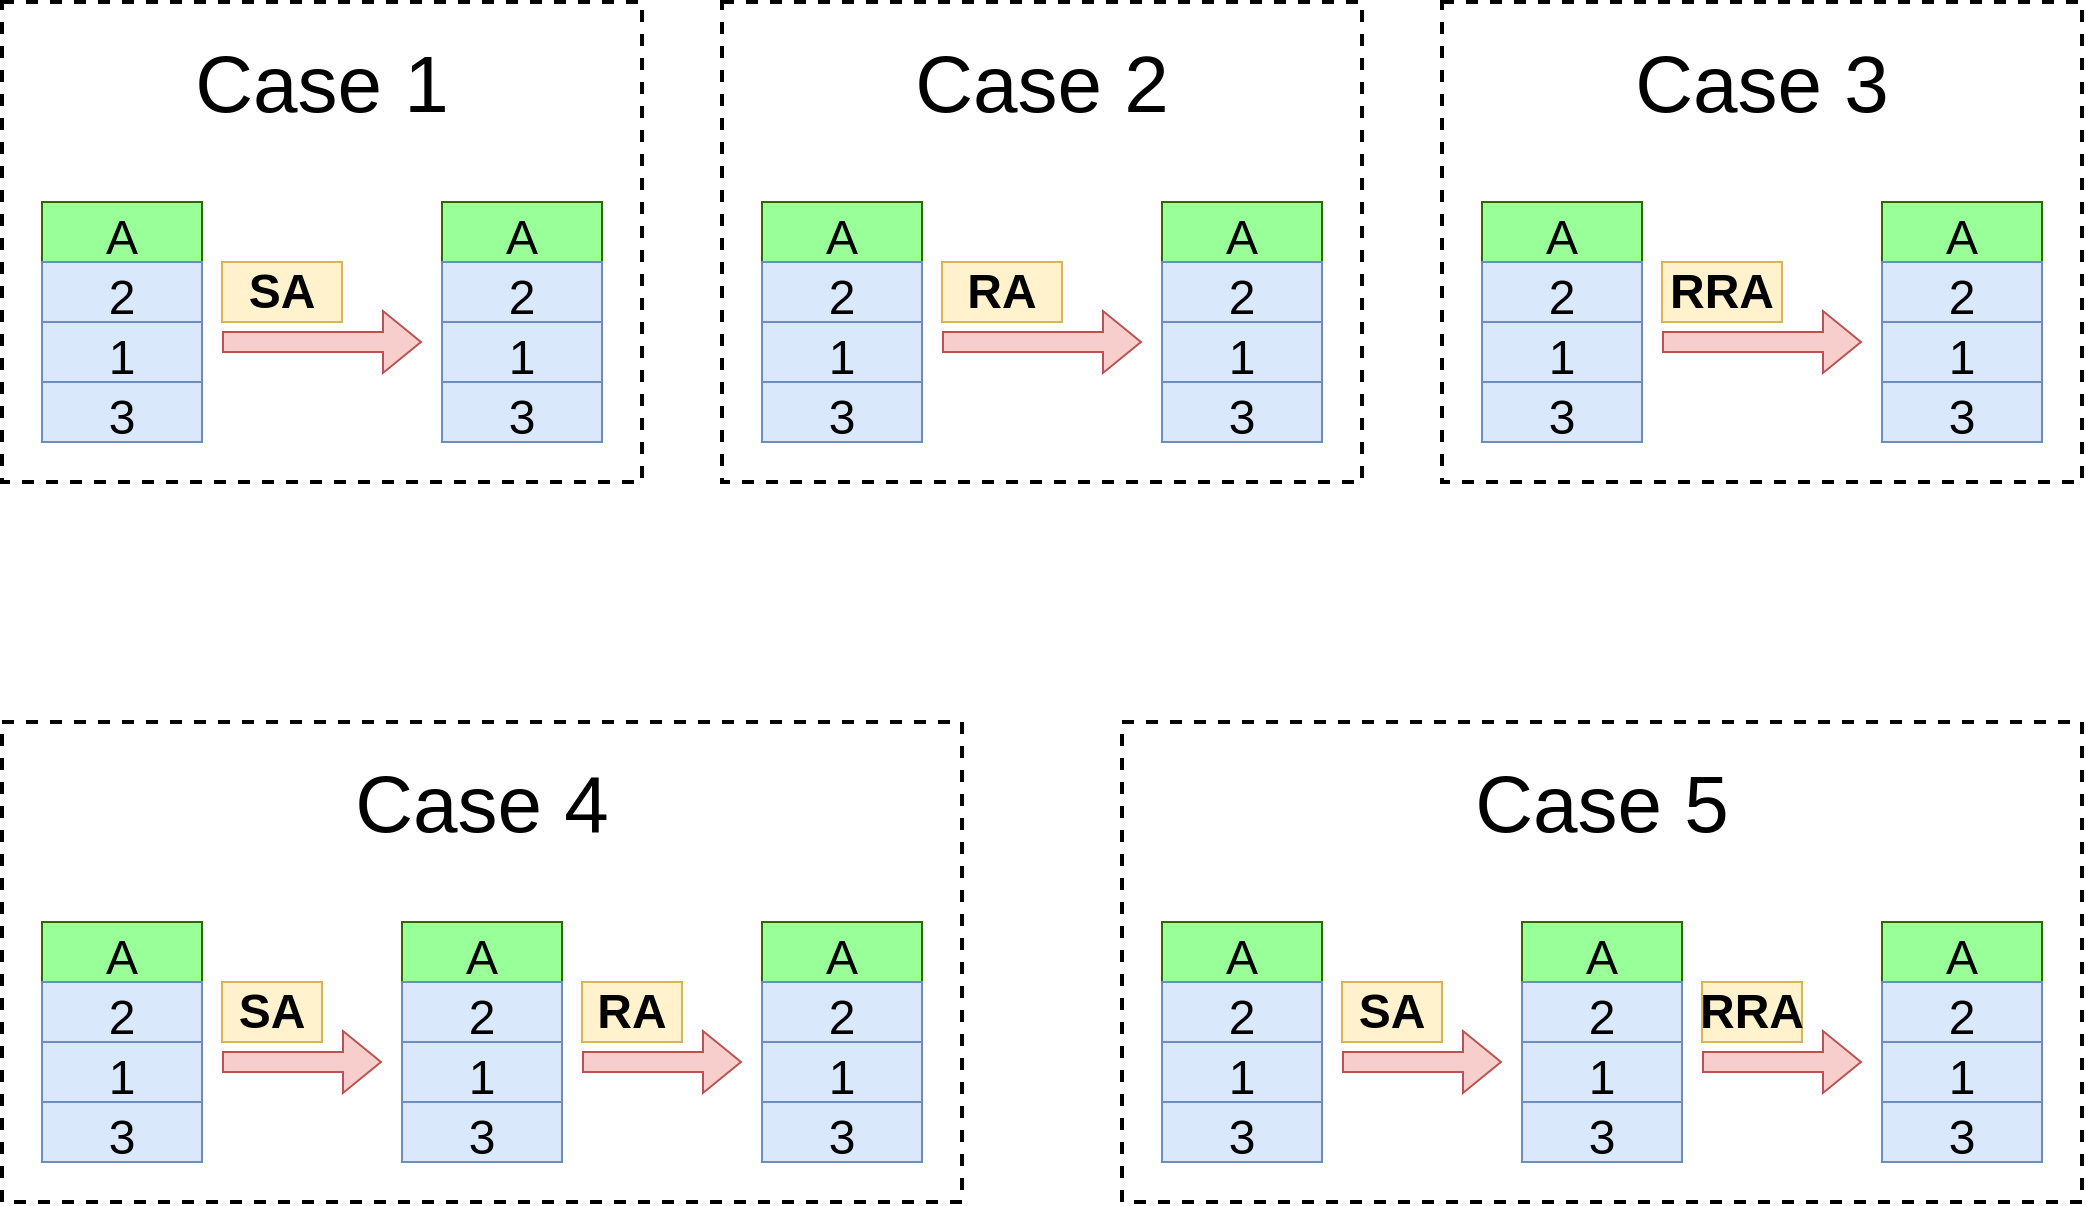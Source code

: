 <mxfile version="15.4.3"><diagram id="PlrJjWOTIApdacn_jhs-" name="Page-1"><mxGraphModel dx="2031" dy="1106" grid="1" gridSize="10" guides="1" tooltips="1" connect="1" arrows="1" fold="1" page="1" pageScale="1" pageWidth="1169" pageHeight="827" math="0" shadow="0"><root><mxCell id="0"/><mxCell id="1" parent="0"/><mxCell id="RzvZvQCnubKbGtkSPOW3-1" value="&lt;font style=&quot;font-size: 40px&quot;&gt;Case 1&lt;/font&gt;" style="text;html=1;strokeColor=none;fillColor=none;align=center;verticalAlign=middle;whiteSpace=wrap;rounded=0;fontStyle=0" vertex="1" parent="1"><mxGeometry x="100" y="120" width="240" height="40" as="geometry"/></mxCell><mxCell id="RzvZvQCnubKbGtkSPOW3-2" value="&lt;font style=&quot;font-size: 40px;&quot;&gt;Case 5&lt;/font&gt;" style="text;html=1;strokeColor=none;fillColor=none;align=center;verticalAlign=middle;whiteSpace=wrap;rounded=0;fontSize=40;" vertex="1" parent="1"><mxGeometry x="740" y="480" width="240" height="40" as="geometry"/></mxCell><mxCell id="RzvZvQCnubKbGtkSPOW3-3" value="&lt;font style=&quot;font-size: 40px&quot;&gt;Case 3&lt;/font&gt;" style="text;html=1;strokeColor=none;fillColor=none;align=center;verticalAlign=middle;whiteSpace=wrap;rounded=0;" vertex="1" parent="1"><mxGeometry x="820" y="120" width="240" height="40" as="geometry"/></mxCell><mxCell id="RzvZvQCnubKbGtkSPOW3-4" value="&lt;font style=&quot;font-size: 40px;&quot;&gt;Case 4&lt;/font&gt;" style="text;html=1;strokeColor=none;fillColor=none;align=center;verticalAlign=middle;whiteSpace=wrap;rounded=0;fontSize=40;" vertex="1" parent="1"><mxGeometry x="180" y="480" width="240" height="40" as="geometry"/></mxCell><mxCell id="RzvZvQCnubKbGtkSPOW3-6" value="A" style="swimlane;fontStyle=0;childLayout=stackLayout;horizontal=1;startSize=30;horizontalStack=0;resizeParent=1;resizeParentMax=0;resizeLast=0;collapsible=1;marginBottom=0;fontSize=24;fillColor=#99FF99;strokeColor=#336600;" vertex="1" parent="1"><mxGeometry x="80" y="200" width="80" height="120" as="geometry"/></mxCell><mxCell id="RzvZvQCnubKbGtkSPOW3-7" value="2" style="text;strokeColor=#6c8ebf;fillColor=#dae8fc;align=center;verticalAlign=middle;spacingLeft=4;spacingRight=4;overflow=hidden;points=[[0,0.5],[1,0.5]];portConstraint=eastwest;rotatable=0;fontSize=24;" vertex="1" parent="RzvZvQCnubKbGtkSPOW3-6"><mxGeometry y="30" width="80" height="30" as="geometry"/></mxCell><mxCell id="RzvZvQCnubKbGtkSPOW3-8" value="1" style="text;strokeColor=#6c8ebf;fillColor=#dae8fc;align=center;verticalAlign=middle;spacingLeft=4;spacingRight=4;overflow=hidden;points=[[0,0.5],[1,0.5]];portConstraint=eastwest;rotatable=0;fontSize=24;" vertex="1" parent="RzvZvQCnubKbGtkSPOW3-6"><mxGeometry y="60" width="80" height="30" as="geometry"/></mxCell><mxCell id="RzvZvQCnubKbGtkSPOW3-9" value="3" style="text;strokeColor=#6c8ebf;fillColor=#dae8fc;align=center;verticalAlign=middle;spacingLeft=4;spacingRight=4;overflow=hidden;points=[[0,0.5],[1,0.5]];portConstraint=eastwest;rotatable=0;fontSize=24;" vertex="1" parent="RzvZvQCnubKbGtkSPOW3-6"><mxGeometry y="90" width="80" height="30" as="geometry"/></mxCell><mxCell id="RzvZvQCnubKbGtkSPOW3-10" value="A" style="swimlane;fontStyle=0;childLayout=stackLayout;horizontal=1;startSize=30;horizontalStack=0;resizeParent=1;resizeParentMax=0;resizeLast=0;collapsible=1;marginBottom=0;fontSize=24;fillColor=#99FF99;strokeColor=#336600;" vertex="1" parent="1"><mxGeometry x="280" y="200" width="80" height="120" as="geometry"/></mxCell><mxCell id="RzvZvQCnubKbGtkSPOW3-11" value="2" style="text;strokeColor=#6c8ebf;fillColor=#dae8fc;align=center;verticalAlign=middle;spacingLeft=4;spacingRight=4;overflow=hidden;points=[[0,0.5],[1,0.5]];portConstraint=eastwest;rotatable=0;fontSize=24;" vertex="1" parent="RzvZvQCnubKbGtkSPOW3-10"><mxGeometry y="30" width="80" height="30" as="geometry"/></mxCell><mxCell id="RzvZvQCnubKbGtkSPOW3-12" value="1" style="text;strokeColor=#6c8ebf;fillColor=#dae8fc;align=center;verticalAlign=middle;spacingLeft=4;spacingRight=4;overflow=hidden;points=[[0,0.5],[1,0.5]];portConstraint=eastwest;rotatable=0;fontSize=24;" vertex="1" parent="RzvZvQCnubKbGtkSPOW3-10"><mxGeometry y="60" width="80" height="30" as="geometry"/></mxCell><mxCell id="RzvZvQCnubKbGtkSPOW3-13" value="3" style="text;strokeColor=#6c8ebf;fillColor=#dae8fc;align=center;verticalAlign=middle;spacingLeft=4;spacingRight=4;overflow=hidden;points=[[0,0.5],[1,0.5]];portConstraint=eastwest;rotatable=0;fontSize=24;" vertex="1" parent="RzvZvQCnubKbGtkSPOW3-10"><mxGeometry y="90" width="80" height="30" as="geometry"/></mxCell><mxCell id="RzvZvQCnubKbGtkSPOW3-14" value="A" style="swimlane;fontStyle=0;childLayout=stackLayout;horizontal=1;startSize=30;horizontalStack=0;resizeParent=1;resizeParentMax=0;resizeLast=0;collapsible=1;marginBottom=0;fontSize=24;fillColor=#99FF99;strokeColor=#336600;" vertex="1" parent="1"><mxGeometry x="640" y="560" width="80" height="120" as="geometry"/></mxCell><mxCell id="RzvZvQCnubKbGtkSPOW3-15" value="2" style="text;strokeColor=#6c8ebf;fillColor=#dae8fc;align=center;verticalAlign=middle;spacingLeft=4;spacingRight=4;overflow=hidden;points=[[0,0.5],[1,0.5]];portConstraint=eastwest;rotatable=0;fontSize=24;" vertex="1" parent="RzvZvQCnubKbGtkSPOW3-14"><mxGeometry y="30" width="80" height="30" as="geometry"/></mxCell><mxCell id="RzvZvQCnubKbGtkSPOW3-16" value="1" style="text;strokeColor=#6c8ebf;fillColor=#dae8fc;align=center;verticalAlign=middle;spacingLeft=4;spacingRight=4;overflow=hidden;points=[[0,0.5],[1,0.5]];portConstraint=eastwest;rotatable=0;fontSize=24;" vertex="1" parent="RzvZvQCnubKbGtkSPOW3-14"><mxGeometry y="60" width="80" height="30" as="geometry"/></mxCell><mxCell id="RzvZvQCnubKbGtkSPOW3-17" value="3" style="text;strokeColor=#6c8ebf;fillColor=#dae8fc;align=center;verticalAlign=middle;spacingLeft=4;spacingRight=4;overflow=hidden;points=[[0,0.5],[1,0.5]];portConstraint=eastwest;rotatable=0;fontSize=24;" vertex="1" parent="RzvZvQCnubKbGtkSPOW3-14"><mxGeometry y="90" width="80" height="30" as="geometry"/></mxCell><mxCell id="RzvZvQCnubKbGtkSPOW3-18" value="A" style="swimlane;fontStyle=0;childLayout=stackLayout;horizontal=1;startSize=30;horizontalStack=0;resizeParent=1;resizeParentMax=0;resizeLast=0;collapsible=1;marginBottom=0;fontSize=24;fillColor=#99FF99;strokeColor=#336600;" vertex="1" parent="1"><mxGeometry x="820" y="560" width="80" height="120" as="geometry"/></mxCell><mxCell id="RzvZvQCnubKbGtkSPOW3-19" value="2" style="text;strokeColor=#6c8ebf;fillColor=#dae8fc;align=center;verticalAlign=middle;spacingLeft=4;spacingRight=4;overflow=hidden;points=[[0,0.5],[1,0.5]];portConstraint=eastwest;rotatable=0;fontSize=24;" vertex="1" parent="RzvZvQCnubKbGtkSPOW3-18"><mxGeometry y="30" width="80" height="30" as="geometry"/></mxCell><mxCell id="RzvZvQCnubKbGtkSPOW3-20" value="1" style="text;strokeColor=#6c8ebf;fillColor=#dae8fc;align=center;verticalAlign=middle;spacingLeft=4;spacingRight=4;overflow=hidden;points=[[0,0.5],[1,0.5]];portConstraint=eastwest;rotatable=0;fontSize=24;" vertex="1" parent="RzvZvQCnubKbGtkSPOW3-18"><mxGeometry y="60" width="80" height="30" as="geometry"/></mxCell><mxCell id="RzvZvQCnubKbGtkSPOW3-21" value="3" style="text;strokeColor=#6c8ebf;fillColor=#dae8fc;align=center;verticalAlign=middle;spacingLeft=4;spacingRight=4;overflow=hidden;points=[[0,0.5],[1,0.5]];portConstraint=eastwest;rotatable=0;fontSize=24;" vertex="1" parent="RzvZvQCnubKbGtkSPOW3-18"><mxGeometry y="90" width="80" height="30" as="geometry"/></mxCell><mxCell id="RzvZvQCnubKbGtkSPOW3-22" value="A" style="swimlane;fontStyle=0;childLayout=stackLayout;horizontal=1;startSize=30;horizontalStack=0;resizeParent=1;resizeParentMax=0;resizeLast=0;collapsible=1;marginBottom=0;fontSize=24;fillColor=#99FF99;strokeColor=#336600;" vertex="1" parent="1"><mxGeometry x="1000" y="560" width="80" height="120" as="geometry"/></mxCell><mxCell id="RzvZvQCnubKbGtkSPOW3-23" value="2" style="text;strokeColor=#6c8ebf;fillColor=#dae8fc;align=center;verticalAlign=middle;spacingLeft=4;spacingRight=4;overflow=hidden;points=[[0,0.5],[1,0.5]];portConstraint=eastwest;rotatable=0;fontSize=24;" vertex="1" parent="RzvZvQCnubKbGtkSPOW3-22"><mxGeometry y="30" width="80" height="30" as="geometry"/></mxCell><mxCell id="RzvZvQCnubKbGtkSPOW3-24" value="1" style="text;strokeColor=#6c8ebf;fillColor=#dae8fc;align=center;verticalAlign=middle;spacingLeft=4;spacingRight=4;overflow=hidden;points=[[0,0.5],[1,0.5]];portConstraint=eastwest;rotatable=0;fontSize=24;" vertex="1" parent="RzvZvQCnubKbGtkSPOW3-22"><mxGeometry y="60" width="80" height="30" as="geometry"/></mxCell><mxCell id="RzvZvQCnubKbGtkSPOW3-25" value="3" style="text;strokeColor=#6c8ebf;fillColor=#dae8fc;align=center;verticalAlign=middle;spacingLeft=4;spacingRight=4;overflow=hidden;points=[[0,0.5],[1,0.5]];portConstraint=eastwest;rotatable=0;fontSize=24;" vertex="1" parent="RzvZvQCnubKbGtkSPOW3-22"><mxGeometry y="90" width="80" height="30" as="geometry"/></mxCell><mxCell id="RzvZvQCnubKbGtkSPOW3-26" value="A" style="swimlane;fontStyle=0;childLayout=stackLayout;horizontal=1;startSize=30;horizontalStack=0;resizeParent=1;resizeParentMax=0;resizeLast=0;collapsible=1;marginBottom=0;fontSize=24;fillColor=#99FF99;strokeColor=#336600;" vertex="1" parent="1"><mxGeometry x="800" y="200" width="80" height="120" as="geometry"/></mxCell><mxCell id="RzvZvQCnubKbGtkSPOW3-27" value="2" style="text;strokeColor=#6c8ebf;fillColor=#dae8fc;align=center;verticalAlign=middle;spacingLeft=4;spacingRight=4;overflow=hidden;points=[[0,0.5],[1,0.5]];portConstraint=eastwest;rotatable=0;fontSize=24;" vertex="1" parent="RzvZvQCnubKbGtkSPOW3-26"><mxGeometry y="30" width="80" height="30" as="geometry"/></mxCell><mxCell id="RzvZvQCnubKbGtkSPOW3-28" value="1" style="text;strokeColor=#6c8ebf;fillColor=#dae8fc;align=center;verticalAlign=middle;spacingLeft=4;spacingRight=4;overflow=hidden;points=[[0,0.5],[1,0.5]];portConstraint=eastwest;rotatable=0;fontSize=24;" vertex="1" parent="RzvZvQCnubKbGtkSPOW3-26"><mxGeometry y="60" width="80" height="30" as="geometry"/></mxCell><mxCell id="RzvZvQCnubKbGtkSPOW3-29" value="3" style="text;strokeColor=#6c8ebf;fillColor=#dae8fc;align=center;verticalAlign=middle;spacingLeft=4;spacingRight=4;overflow=hidden;points=[[0,0.5],[1,0.5]];portConstraint=eastwest;rotatable=0;fontSize=24;" vertex="1" parent="RzvZvQCnubKbGtkSPOW3-26"><mxGeometry y="90" width="80" height="30" as="geometry"/></mxCell><mxCell id="RzvZvQCnubKbGtkSPOW3-30" value="A" style="swimlane;fontStyle=0;childLayout=stackLayout;horizontal=1;startSize=30;horizontalStack=0;resizeParent=1;resizeParentMax=0;resizeLast=0;collapsible=1;marginBottom=0;fontSize=24;fillColor=#99FF99;strokeColor=#336600;" vertex="1" parent="1"><mxGeometry x="1000" y="200" width="80" height="120" as="geometry"/></mxCell><mxCell id="RzvZvQCnubKbGtkSPOW3-31" value="2" style="text;strokeColor=#6c8ebf;fillColor=#dae8fc;align=center;verticalAlign=middle;spacingLeft=4;spacingRight=4;overflow=hidden;points=[[0,0.5],[1,0.5]];portConstraint=eastwest;rotatable=0;fontSize=24;" vertex="1" parent="RzvZvQCnubKbGtkSPOW3-30"><mxGeometry y="30" width="80" height="30" as="geometry"/></mxCell><mxCell id="RzvZvQCnubKbGtkSPOW3-32" value="1" style="text;strokeColor=#6c8ebf;fillColor=#dae8fc;align=center;verticalAlign=middle;spacingLeft=4;spacingRight=4;overflow=hidden;points=[[0,0.5],[1,0.5]];portConstraint=eastwest;rotatable=0;fontSize=24;" vertex="1" parent="RzvZvQCnubKbGtkSPOW3-30"><mxGeometry y="60" width="80" height="30" as="geometry"/></mxCell><mxCell id="RzvZvQCnubKbGtkSPOW3-33" value="3" style="text;strokeColor=#6c8ebf;fillColor=#dae8fc;align=center;verticalAlign=middle;spacingLeft=4;spacingRight=4;overflow=hidden;points=[[0,0.5],[1,0.5]];portConstraint=eastwest;rotatable=0;fontSize=24;" vertex="1" parent="RzvZvQCnubKbGtkSPOW3-30"><mxGeometry y="90" width="80" height="30" as="geometry"/></mxCell><mxCell id="RzvZvQCnubKbGtkSPOW3-34" value="A" style="swimlane;fontStyle=0;childLayout=stackLayout;horizontal=1;startSize=30;horizontalStack=0;resizeParent=1;resizeParentMax=0;resizeLast=0;collapsible=1;marginBottom=0;fontSize=24;fillColor=#99FF99;strokeColor=#336600;" vertex="1" parent="1"><mxGeometry x="80" y="560" width="80" height="120" as="geometry"/></mxCell><mxCell id="RzvZvQCnubKbGtkSPOW3-35" value="2" style="text;strokeColor=#6c8ebf;fillColor=#dae8fc;align=center;verticalAlign=middle;spacingLeft=4;spacingRight=4;overflow=hidden;points=[[0,0.5],[1,0.5]];portConstraint=eastwest;rotatable=0;fontSize=24;" vertex="1" parent="RzvZvQCnubKbGtkSPOW3-34"><mxGeometry y="30" width="80" height="30" as="geometry"/></mxCell><mxCell id="RzvZvQCnubKbGtkSPOW3-36" value="1" style="text;strokeColor=#6c8ebf;fillColor=#dae8fc;align=center;verticalAlign=middle;spacingLeft=4;spacingRight=4;overflow=hidden;points=[[0,0.5],[1,0.5]];portConstraint=eastwest;rotatable=0;fontSize=24;" vertex="1" parent="RzvZvQCnubKbGtkSPOW3-34"><mxGeometry y="60" width="80" height="30" as="geometry"/></mxCell><mxCell id="RzvZvQCnubKbGtkSPOW3-37" value="3" style="text;strokeColor=#6c8ebf;fillColor=#dae8fc;align=center;verticalAlign=middle;spacingLeft=4;spacingRight=4;overflow=hidden;points=[[0,0.5],[1,0.5]];portConstraint=eastwest;rotatable=0;fontSize=24;" vertex="1" parent="RzvZvQCnubKbGtkSPOW3-34"><mxGeometry y="90" width="80" height="30" as="geometry"/></mxCell><mxCell id="RzvZvQCnubKbGtkSPOW3-38" value="A" style="swimlane;fontStyle=0;childLayout=stackLayout;horizontal=1;startSize=30;horizontalStack=0;resizeParent=1;resizeParentMax=0;resizeLast=0;collapsible=1;marginBottom=0;fontSize=24;fillColor=#99FF99;strokeColor=#336600;" vertex="1" parent="1"><mxGeometry x="260" y="560" width="80" height="120" as="geometry"/></mxCell><mxCell id="RzvZvQCnubKbGtkSPOW3-39" value="2" style="text;strokeColor=#6c8ebf;fillColor=#dae8fc;align=center;verticalAlign=middle;spacingLeft=4;spacingRight=4;overflow=hidden;points=[[0,0.5],[1,0.5]];portConstraint=eastwest;rotatable=0;fontSize=24;" vertex="1" parent="RzvZvQCnubKbGtkSPOW3-38"><mxGeometry y="30" width="80" height="30" as="geometry"/></mxCell><mxCell id="RzvZvQCnubKbGtkSPOW3-40" value="1" style="text;strokeColor=#6c8ebf;fillColor=#dae8fc;align=center;verticalAlign=middle;spacingLeft=4;spacingRight=4;overflow=hidden;points=[[0,0.5],[1,0.5]];portConstraint=eastwest;rotatable=0;fontSize=24;" vertex="1" parent="RzvZvQCnubKbGtkSPOW3-38"><mxGeometry y="60" width="80" height="30" as="geometry"/></mxCell><mxCell id="RzvZvQCnubKbGtkSPOW3-41" value="3" style="text;strokeColor=#6c8ebf;fillColor=#dae8fc;align=center;verticalAlign=middle;spacingLeft=4;spacingRight=4;overflow=hidden;points=[[0,0.5],[1,0.5]];portConstraint=eastwest;rotatable=0;fontSize=24;" vertex="1" parent="RzvZvQCnubKbGtkSPOW3-38"><mxGeometry y="90" width="80" height="30" as="geometry"/></mxCell><mxCell id="RzvZvQCnubKbGtkSPOW3-42" value="A" style="swimlane;fontStyle=0;childLayout=stackLayout;horizontal=1;startSize=30;horizontalStack=0;resizeParent=1;resizeParentMax=0;resizeLast=0;collapsible=1;marginBottom=0;fontSize=24;fillColor=#99FF99;strokeColor=#336600;" vertex="1" parent="1"><mxGeometry x="440" y="560" width="80" height="120" as="geometry"/></mxCell><mxCell id="RzvZvQCnubKbGtkSPOW3-43" value="2" style="text;strokeColor=#6c8ebf;fillColor=#dae8fc;align=center;verticalAlign=middle;spacingLeft=4;spacingRight=4;overflow=hidden;points=[[0,0.5],[1,0.5]];portConstraint=eastwest;rotatable=0;fontSize=24;" vertex="1" parent="RzvZvQCnubKbGtkSPOW3-42"><mxGeometry y="30" width="80" height="30" as="geometry"/></mxCell><mxCell id="RzvZvQCnubKbGtkSPOW3-44" value="1" style="text;strokeColor=#6c8ebf;fillColor=#dae8fc;align=center;verticalAlign=middle;spacingLeft=4;spacingRight=4;overflow=hidden;points=[[0,0.5],[1,0.5]];portConstraint=eastwest;rotatable=0;fontSize=24;" vertex="1" parent="RzvZvQCnubKbGtkSPOW3-42"><mxGeometry y="60" width="80" height="30" as="geometry"/></mxCell><mxCell id="RzvZvQCnubKbGtkSPOW3-45" value="3" style="text;strokeColor=#6c8ebf;fillColor=#dae8fc;align=center;verticalAlign=middle;spacingLeft=4;spacingRight=4;overflow=hidden;points=[[0,0.5],[1,0.5]];portConstraint=eastwest;rotatable=0;fontSize=24;" vertex="1" parent="RzvZvQCnubKbGtkSPOW3-42"><mxGeometry y="90" width="80" height="30" as="geometry"/></mxCell><mxCell id="RzvZvQCnubKbGtkSPOW3-46" value="&lt;font style=&quot;font-size: 40px&quot;&gt;Case 2&lt;/font&gt;" style="text;html=1;strokeColor=none;fillColor=none;align=center;verticalAlign=middle;whiteSpace=wrap;rounded=0;" vertex="1" parent="1"><mxGeometry x="460" y="120" width="240" height="40" as="geometry"/></mxCell><mxCell id="RzvZvQCnubKbGtkSPOW3-47" value="A" style="swimlane;fontStyle=0;childLayout=stackLayout;horizontal=1;startSize=30;horizontalStack=0;resizeParent=1;resizeParentMax=0;resizeLast=0;collapsible=1;marginBottom=0;fontSize=24;fillColor=#99FF99;strokeColor=#336600;" vertex="1" parent="1"><mxGeometry x="440" y="200" width="80" height="120" as="geometry"/></mxCell><mxCell id="RzvZvQCnubKbGtkSPOW3-48" value="2" style="text;strokeColor=#6c8ebf;fillColor=#dae8fc;align=center;verticalAlign=middle;spacingLeft=4;spacingRight=4;overflow=hidden;points=[[0,0.5],[1,0.5]];portConstraint=eastwest;rotatable=0;fontSize=24;" vertex="1" parent="RzvZvQCnubKbGtkSPOW3-47"><mxGeometry y="30" width="80" height="30" as="geometry"/></mxCell><mxCell id="RzvZvQCnubKbGtkSPOW3-49" value="1" style="text;strokeColor=#6c8ebf;fillColor=#dae8fc;align=center;verticalAlign=middle;spacingLeft=4;spacingRight=4;overflow=hidden;points=[[0,0.5],[1,0.5]];portConstraint=eastwest;rotatable=0;fontSize=24;" vertex="1" parent="RzvZvQCnubKbGtkSPOW3-47"><mxGeometry y="60" width="80" height="30" as="geometry"/></mxCell><mxCell id="RzvZvQCnubKbGtkSPOW3-50" value="3" style="text;strokeColor=#6c8ebf;fillColor=#dae8fc;align=center;verticalAlign=middle;spacingLeft=4;spacingRight=4;overflow=hidden;points=[[0,0.5],[1,0.5]];portConstraint=eastwest;rotatable=0;fontSize=24;" vertex="1" parent="RzvZvQCnubKbGtkSPOW3-47"><mxGeometry y="90" width="80" height="30" as="geometry"/></mxCell><mxCell id="RzvZvQCnubKbGtkSPOW3-51" value="A" style="swimlane;fontStyle=0;childLayout=stackLayout;horizontal=1;startSize=30;horizontalStack=0;resizeParent=1;resizeParentMax=0;resizeLast=0;collapsible=1;marginBottom=0;fontSize=24;fillColor=#99FF99;strokeColor=#336600;" vertex="1" parent="1"><mxGeometry x="640" y="200" width="80" height="120" as="geometry"/></mxCell><mxCell id="RzvZvQCnubKbGtkSPOW3-52" value="2" style="text;strokeColor=#6c8ebf;fillColor=#dae8fc;align=center;verticalAlign=middle;spacingLeft=4;spacingRight=4;overflow=hidden;points=[[0,0.5],[1,0.5]];portConstraint=eastwest;rotatable=0;fontSize=24;" vertex="1" parent="RzvZvQCnubKbGtkSPOW3-51"><mxGeometry y="30" width="80" height="30" as="geometry"/></mxCell><mxCell id="RzvZvQCnubKbGtkSPOW3-53" value="1" style="text;strokeColor=#6c8ebf;fillColor=#dae8fc;align=center;verticalAlign=middle;spacingLeft=4;spacingRight=4;overflow=hidden;points=[[0,0.5],[1,0.5]];portConstraint=eastwest;rotatable=0;fontSize=24;" vertex="1" parent="RzvZvQCnubKbGtkSPOW3-51"><mxGeometry y="60" width="80" height="30" as="geometry"/></mxCell><mxCell id="RzvZvQCnubKbGtkSPOW3-54" value="3" style="text;strokeColor=#6c8ebf;fillColor=#dae8fc;align=center;verticalAlign=middle;spacingLeft=4;spacingRight=4;overflow=hidden;points=[[0,0.5],[1,0.5]];portConstraint=eastwest;rotatable=0;fontSize=24;" vertex="1" parent="RzvZvQCnubKbGtkSPOW3-51"><mxGeometry y="90" width="80" height="30" as="geometry"/></mxCell><mxCell id="RzvZvQCnubKbGtkSPOW3-117" value="" style="endArrow=classic;html=1;rounded=0;fontSize=24;fontColor=#FF3333;shape=flexArrow;fillColor=#f8cecc;strokeColor=#b85450;" edge="1" parent="1"><mxGeometry width="50" height="50" relative="1" as="geometry"><mxPoint x="170" y="270" as="sourcePoint"/><mxPoint x="270" y="270" as="targetPoint"/></mxGeometry></mxCell><mxCell id="RzvZvQCnubKbGtkSPOW3-118" value="" style="endArrow=classic;html=1;rounded=0;fontSize=24;fontColor=#FF3333;shape=flexArrow;fillColor=#f8cecc;strokeColor=#b85450;" edge="1" parent="1"><mxGeometry width="50" height="50" relative="1" as="geometry"><mxPoint x="530" y="270" as="sourcePoint"/><mxPoint x="630" y="270" as="targetPoint"/></mxGeometry></mxCell><mxCell id="RzvZvQCnubKbGtkSPOW3-119" value="" style="endArrow=classic;html=1;rounded=0;fontSize=24;fontColor=#FF3333;shape=flexArrow;fillColor=#f8cecc;strokeColor=#b85450;" edge="1" parent="1"><mxGeometry width="50" height="50" relative="1" as="geometry"><mxPoint x="890" y="270" as="sourcePoint"/><mxPoint x="990" y="270" as="targetPoint"/></mxGeometry></mxCell><mxCell id="RzvZvQCnubKbGtkSPOW3-120" value="" style="endArrow=classic;html=1;rounded=0;fontSize=24;fontColor=#FF3333;shape=flexArrow;fillColor=#f8cecc;strokeColor=#b85450;" edge="1" parent="1"><mxGeometry width="50" height="50" relative="1" as="geometry"><mxPoint x="170" y="630" as="sourcePoint"/><mxPoint x="250" y="630" as="targetPoint"/></mxGeometry></mxCell><mxCell id="RzvZvQCnubKbGtkSPOW3-121" value="" style="endArrow=classic;html=1;rounded=0;fontSize=24;fontColor=#FF3333;shape=flexArrow;fillColor=#f8cecc;strokeColor=#b85450;" edge="1" parent="1"><mxGeometry width="50" height="50" relative="1" as="geometry"><mxPoint x="350" y="630" as="sourcePoint"/><mxPoint x="430" y="630" as="targetPoint"/></mxGeometry></mxCell><mxCell id="RzvZvQCnubKbGtkSPOW3-122" value="" style="endArrow=classic;html=1;rounded=0;fontSize=24;fontColor=#FF3333;shape=flexArrow;fillColor=#f8cecc;strokeColor=#b85450;" edge="1" parent="1"><mxGeometry width="50" height="50" relative="1" as="geometry"><mxPoint x="730" y="630" as="sourcePoint"/><mxPoint x="810" y="630" as="targetPoint"/></mxGeometry></mxCell><mxCell id="RzvZvQCnubKbGtkSPOW3-123" value="" style="endArrow=classic;html=1;rounded=0;fontSize=24;fontColor=#FF3333;shape=flexArrow;fillColor=#f8cecc;strokeColor=#b85450;" edge="1" parent="1"><mxGeometry width="50" height="50" relative="1" as="geometry"><mxPoint x="910" y="630" as="sourcePoint"/><mxPoint x="990" y="630" as="targetPoint"/></mxGeometry></mxCell><mxCell id="RzvZvQCnubKbGtkSPOW3-124" value="&lt;font color=&quot;#000000&quot;&gt;SA&lt;/font&gt;" style="text;html=1;strokeColor=#d6b656;fillColor=#fff2cc;align=center;verticalAlign=middle;whiteSpace=wrap;rounded=0;labelBorderColor=none;fontSize=24;fontStyle=1" vertex="1" parent="1"><mxGeometry x="170" y="230" width="60" height="30" as="geometry"/></mxCell><mxCell id="RzvZvQCnubKbGtkSPOW3-125" value="&lt;font color=&quot;#000000&quot;&gt;SA&lt;/font&gt;" style="text;html=1;strokeColor=#d6b656;fillColor=#fff2cc;align=center;verticalAlign=middle;whiteSpace=wrap;rounded=0;labelBorderColor=none;fontSize=24;fontStyle=1" vertex="1" parent="1"><mxGeometry x="170" y="590" width="50" height="30" as="geometry"/></mxCell><mxCell id="RzvZvQCnubKbGtkSPOW3-126" value="&lt;font color=&quot;#000000&quot;&gt;RA&lt;/font&gt;" style="text;html=1;strokeColor=#d6b656;fillColor=#fff2cc;align=center;verticalAlign=middle;whiteSpace=wrap;rounded=0;labelBorderColor=none;fontSize=24;fontStyle=1" vertex="1" parent="1"><mxGeometry x="350" y="590" width="50" height="30" as="geometry"/></mxCell><mxCell id="RzvZvQCnubKbGtkSPOW3-127" value="&lt;font color=&quot;#000000&quot;&gt;RRA&lt;/font&gt;" style="text;html=1;strokeColor=#d6b656;fillColor=#fff2cc;align=center;verticalAlign=middle;whiteSpace=wrap;rounded=0;labelBorderColor=none;fontSize=24;fontStyle=1" vertex="1" parent="1"><mxGeometry x="910" y="590" width="50" height="30" as="geometry"/></mxCell><mxCell id="RzvZvQCnubKbGtkSPOW3-128" value="&lt;font color=&quot;#000000&quot;&gt;SA&lt;/font&gt;" style="text;html=1;strokeColor=#d6b656;fillColor=#fff2cc;align=center;verticalAlign=middle;whiteSpace=wrap;rounded=0;labelBorderColor=none;fontSize=24;fontStyle=1" vertex="1" parent="1"><mxGeometry x="730" y="590" width="50" height="30" as="geometry"/></mxCell><mxCell id="RzvZvQCnubKbGtkSPOW3-129" value="&lt;font color=&quot;#000000&quot;&gt;RA&lt;/font&gt;" style="text;html=1;strokeColor=#d6b656;fillColor=#fff2cc;align=center;verticalAlign=middle;whiteSpace=wrap;rounded=0;labelBorderColor=none;fontSize=24;fontStyle=1" vertex="1" parent="1"><mxGeometry x="530" y="230" width="60" height="30" as="geometry"/></mxCell><mxCell id="RzvZvQCnubKbGtkSPOW3-130" value="&lt;font color=&quot;#000000&quot;&gt;RRA&lt;/font&gt;" style="text;html=1;strokeColor=#d6b656;fillColor=#fff2cc;align=center;verticalAlign=middle;whiteSpace=wrap;rounded=0;labelBorderColor=none;fontSize=24;fontStyle=1" vertex="1" parent="1"><mxGeometry x="890" y="230" width="60" height="30" as="geometry"/></mxCell><mxCell id="RzvZvQCnubKbGtkSPOW3-131" value="" style="rounded=0;whiteSpace=wrap;html=1;labelBorderColor=none;fontSize=40;fontColor=#000000;strokeColor=default;fillColor=none;align=center;dashed=1;strokeWidth=2;" vertex="1" parent="1"><mxGeometry x="60" y="100" width="320" height="240" as="geometry"/></mxCell><mxCell id="RzvZvQCnubKbGtkSPOW3-132" value="" style="rounded=0;whiteSpace=wrap;html=1;labelBorderColor=none;fontSize=40;fontColor=#000000;strokeColor=default;fillColor=none;align=center;dashed=1;strokeWidth=2;" vertex="1" parent="1"><mxGeometry x="420" y="100" width="320" height="240" as="geometry"/></mxCell><mxCell id="RzvZvQCnubKbGtkSPOW3-133" value="" style="rounded=0;whiteSpace=wrap;html=1;labelBorderColor=none;fontSize=40;fontColor=#000000;strokeColor=default;fillColor=none;align=center;dashed=1;strokeWidth=2;" vertex="1" parent="1"><mxGeometry x="780" y="100" width="320" height="240" as="geometry"/></mxCell><mxCell id="RzvZvQCnubKbGtkSPOW3-134" value="" style="rounded=0;whiteSpace=wrap;html=1;labelBorderColor=none;fontSize=40;fontColor=#000000;strokeColor=default;fillColor=none;align=center;dashed=1;strokeWidth=2;" vertex="1" parent="1"><mxGeometry x="60" y="460" width="480" height="240" as="geometry"/></mxCell><mxCell id="RzvZvQCnubKbGtkSPOW3-135" value="" style="rounded=0;whiteSpace=wrap;html=1;labelBorderColor=none;fontSize=40;fontColor=#000000;strokeColor=default;fillColor=none;align=center;dashed=1;strokeWidth=2;" vertex="1" parent="1"><mxGeometry x="620" y="460" width="480" height="240" as="geometry"/></mxCell></root></mxGraphModel></diagram></mxfile>